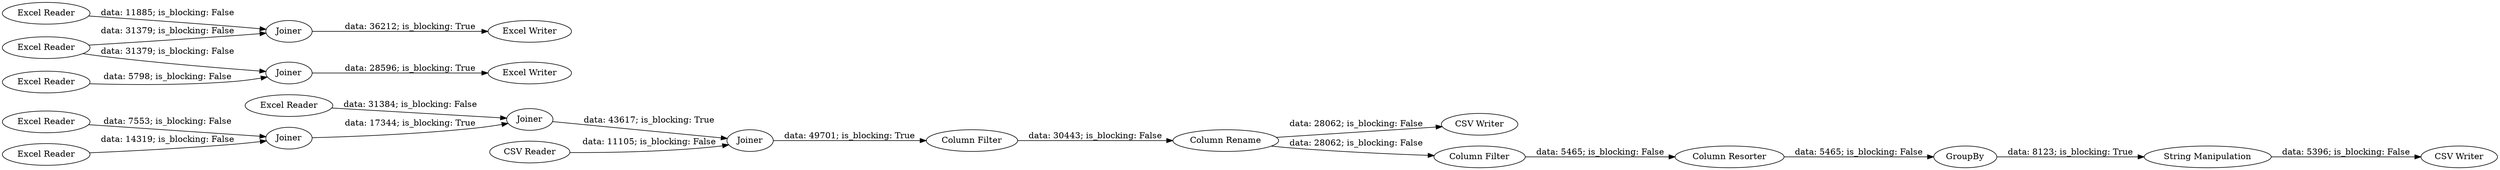 digraph {
	"-450591891042943010_28" [label="String Manipulation"]
	"-450591891042943010_12" [label=Joiner]
	"-450591891042943010_11" [label="Excel Reader"]
	"-450591891042943010_2" [label="Excel Reader"]
	"-450591891042943010_7" [label="Excel Writer"]
	"-450591891042943010_9" [label=Joiner]
	"-450591891042943010_27" [label="CSV Writer"]
	"-450591891042943010_8" [label="Excel Reader"]
	"-450591891042943010_5" [label=Joiner]
	"-450591891042943010_6" [label="Excel Writer"]
	"-450591891042943010_10" [label="Excel Reader"]
	"-450591891042943010_4" [label=Joiner]
	"-450591891042943010_1" [label="Excel Reader"]
	"-450591891042943010_25" [label="CSV Writer"]
	"-450591891042943010_22" [label="Column Rename"]
	"-450591891042943010_3" [label="Excel Reader"]
	"-450591891042943010_24" [label="Column Resorter"]
	"-450591891042943010_19" [label="CSV Reader"]
	"-450591891042943010_20" [label=Joiner]
	"-450591891042943010_21" [label="Column Filter"]
	"-450591891042943010_26" [label=GroupBy]
	"-450591891042943010_23" [label="Column Filter"]
	"-450591891042943010_22" -> "-450591891042943010_25" [label="data: 28062; is_blocking: False"]
	"-450591891042943010_3" -> "-450591891042943010_5" [label="data: 11885; is_blocking: False"]
	"-450591891042943010_28" -> "-450591891042943010_27" [label="data: 5396; is_blocking: False"]
	"-450591891042943010_22" -> "-450591891042943010_23" [label="data: 28062; is_blocking: False"]
	"-450591891042943010_9" -> "-450591891042943010_12" [label="data: 17344; is_blocking: True"]
	"-450591891042943010_2" -> "-450591891042943010_4" [label="data: 31379; is_blocking: False"]
	"-450591891042943010_20" -> "-450591891042943010_21" [label="data: 49701; is_blocking: True"]
	"-450591891042943010_11" -> "-450591891042943010_12" [label="data: 31384; is_blocking: False"]
	"-450591891042943010_10" -> "-450591891042943010_9" [label="data: 14319; is_blocking: False"]
	"-450591891042943010_1" -> "-450591891042943010_4" [label="data: 5798; is_blocking: False"]
	"-450591891042943010_5" -> "-450591891042943010_7" [label="data: 36212; is_blocking: True"]
	"-450591891042943010_2" -> "-450591891042943010_5" [label="data: 31379; is_blocking: False"]
	"-450591891042943010_4" -> "-450591891042943010_6" [label="data: 28596; is_blocking: True"]
	"-450591891042943010_8" -> "-450591891042943010_9" [label="data: 7553; is_blocking: False"]
	"-450591891042943010_21" -> "-450591891042943010_22" [label="data: 30443; is_blocking: False"]
	"-450591891042943010_19" -> "-450591891042943010_20" [label="data: 11105; is_blocking: False"]
	"-450591891042943010_23" -> "-450591891042943010_24" [label="data: 5465; is_blocking: False"]
	"-450591891042943010_24" -> "-450591891042943010_26" [label="data: 5465; is_blocking: False"]
	"-450591891042943010_12" -> "-450591891042943010_20" [label="data: 43617; is_blocking: True"]
	"-450591891042943010_26" -> "-450591891042943010_28" [label="data: 8123; is_blocking: True"]
	rankdir=LR
}
